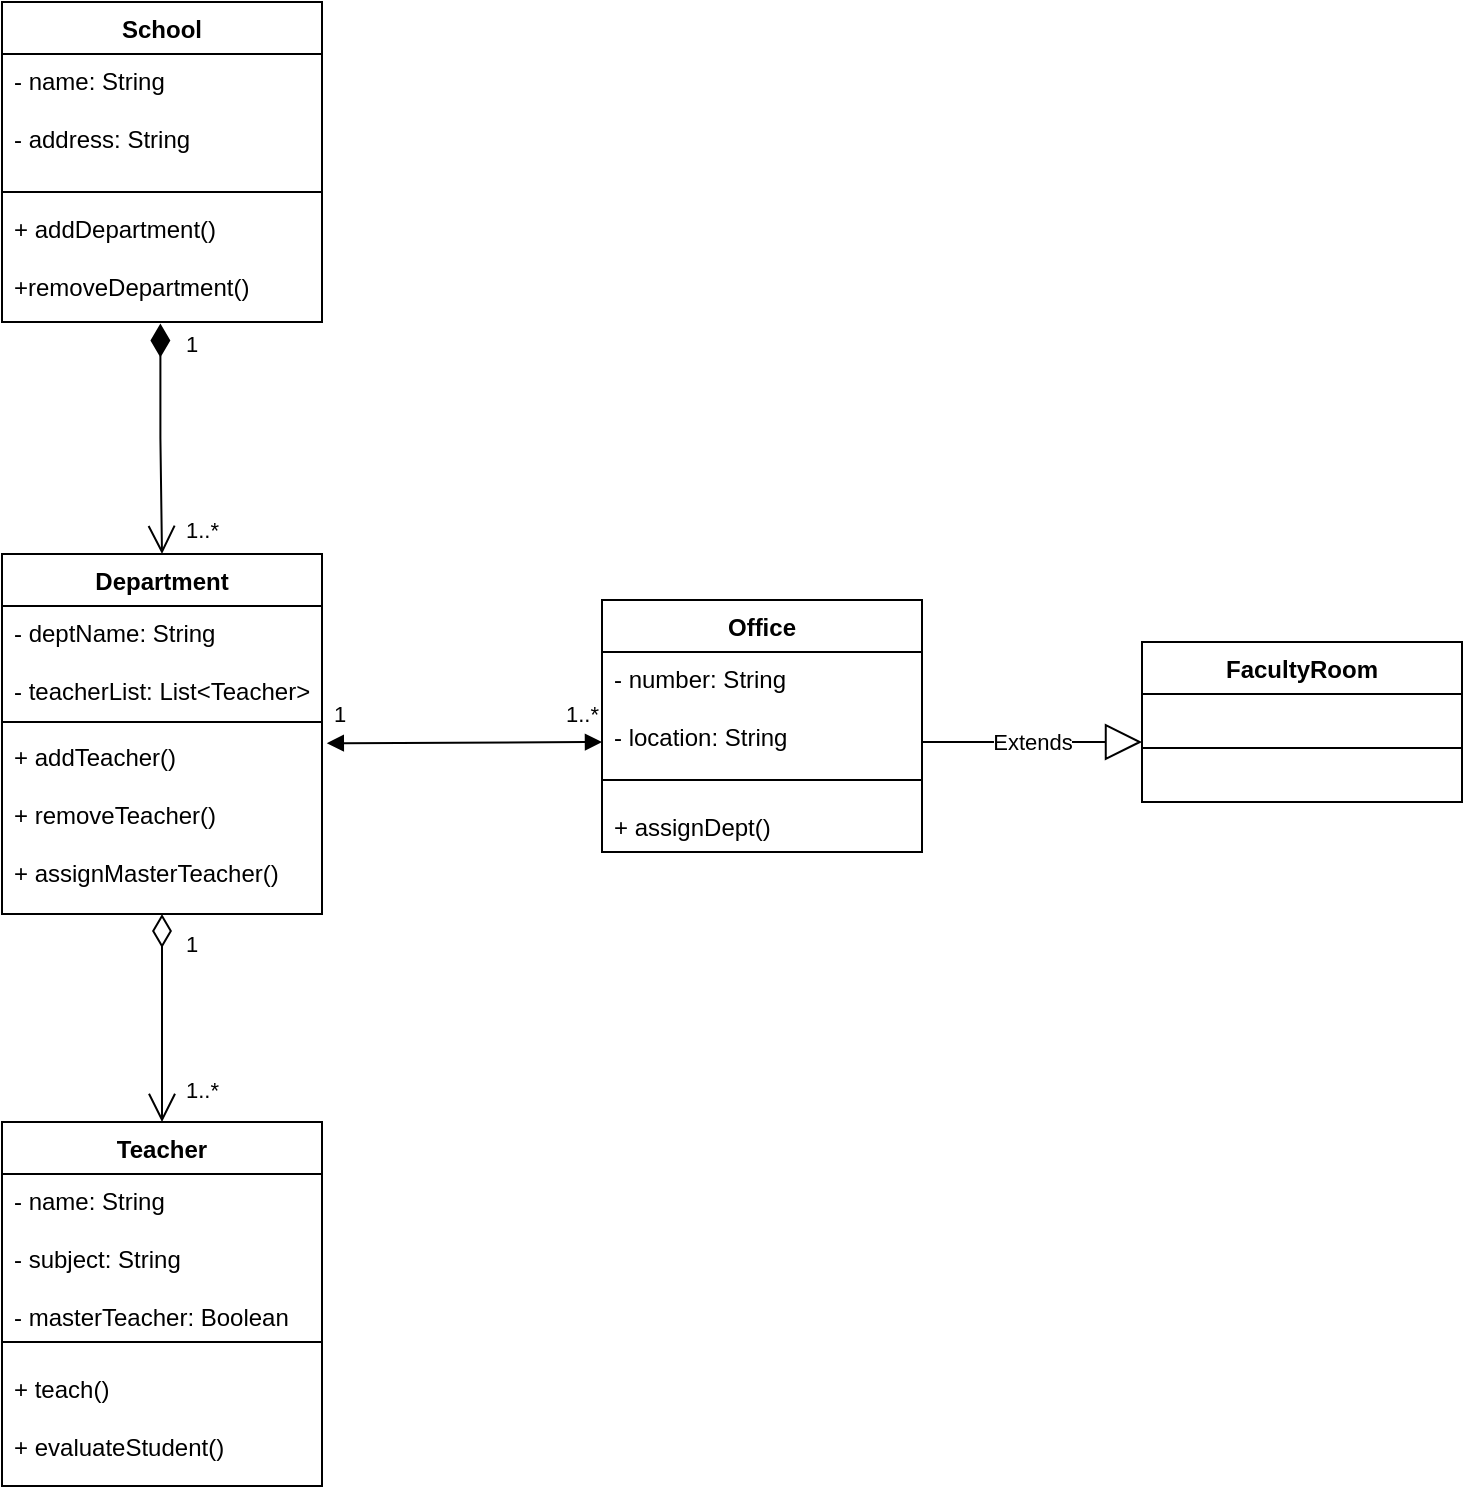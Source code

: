 <mxfile version="24.6.4" type="github">
  <diagram id="C5RBs43oDa-KdzZeNtuy" name="Page-1">
    <mxGraphModel dx="1460" dy="2125" grid="1" gridSize="10" guides="1" tooltips="1" connect="1" arrows="1" fold="1" page="1" pageScale="1" pageWidth="827" pageHeight="1169" math="0" shadow="0">
      <root>
        <mxCell id="WIyWlLk6GJQsqaUBKTNV-0" />
        <mxCell id="WIyWlLk6GJQsqaUBKTNV-1" parent="WIyWlLk6GJQsqaUBKTNV-0" />
        <mxCell id="iU8xTnjcxEizpV3WE27v-0" value="School&lt;div&gt;&lt;br&gt;&lt;/div&gt;" style="swimlane;fontStyle=1;align=center;verticalAlign=top;childLayout=stackLayout;horizontal=1;startSize=26;horizontalStack=0;resizeParent=1;resizeParentMax=0;resizeLast=0;collapsible=1;marginBottom=0;whiteSpace=wrap;html=1;" vertex="1" parent="WIyWlLk6GJQsqaUBKTNV-1">
          <mxGeometry x="230" y="-40" width="160" height="160" as="geometry" />
        </mxCell>
        <mxCell id="iU8xTnjcxEizpV3WE27v-1" value="- name: String&lt;div&gt;&lt;br&gt;&lt;div&gt;- address: String&lt;/div&gt;&lt;/div&gt;" style="text;strokeColor=none;fillColor=none;align=left;verticalAlign=top;spacingLeft=4;spacingRight=4;overflow=hidden;rotatable=0;points=[[0,0.5],[1,0.5]];portConstraint=eastwest;whiteSpace=wrap;html=1;" vertex="1" parent="iU8xTnjcxEizpV3WE27v-0">
          <mxGeometry y="26" width="160" height="64" as="geometry" />
        </mxCell>
        <mxCell id="iU8xTnjcxEizpV3WE27v-2" value="" style="line;strokeWidth=1;fillColor=none;align=left;verticalAlign=middle;spacingTop=-1;spacingLeft=3;spacingRight=3;rotatable=0;labelPosition=right;points=[];portConstraint=eastwest;strokeColor=inherit;" vertex="1" parent="iU8xTnjcxEizpV3WE27v-0">
          <mxGeometry y="90" width="160" height="10" as="geometry" />
        </mxCell>
        <mxCell id="iU8xTnjcxEizpV3WE27v-3" value="+ addDepartment()&lt;div&gt;&lt;br&gt;&lt;/div&gt;&lt;div&gt;+removeDepartment()&lt;/div&gt;" style="text;strokeColor=none;fillColor=none;align=left;verticalAlign=top;spacingLeft=4;spacingRight=4;overflow=hidden;rotatable=0;points=[[0,0.5],[1,0.5]];portConstraint=eastwest;whiteSpace=wrap;html=1;" vertex="1" parent="iU8xTnjcxEizpV3WE27v-0">
          <mxGeometry y="100" width="160" height="60" as="geometry" />
        </mxCell>
        <mxCell id="iU8xTnjcxEizpV3WE27v-5" value="Department" style="swimlane;fontStyle=1;align=center;verticalAlign=top;childLayout=stackLayout;horizontal=1;startSize=26;horizontalStack=0;resizeParent=1;resizeParentMax=0;resizeLast=0;collapsible=1;marginBottom=0;whiteSpace=wrap;html=1;" vertex="1" parent="WIyWlLk6GJQsqaUBKTNV-1">
          <mxGeometry x="230" y="236" width="160" height="180" as="geometry" />
        </mxCell>
        <mxCell id="iU8xTnjcxEizpV3WE27v-6" value="- deptName: String&lt;div&gt;&lt;br&gt;&lt;/div&gt;&lt;div&gt;-&amp;nbsp;teacherList: List&amp;lt;Teacher&amp;gt;&lt;/div&gt;" style="text;strokeColor=none;fillColor=none;align=left;verticalAlign=top;spacingLeft=4;spacingRight=4;overflow=hidden;rotatable=0;points=[[0,0.5],[1,0.5]];portConstraint=eastwest;whiteSpace=wrap;html=1;" vertex="1" parent="iU8xTnjcxEizpV3WE27v-5">
          <mxGeometry y="26" width="160" height="54" as="geometry" />
        </mxCell>
        <mxCell id="iU8xTnjcxEizpV3WE27v-7" value="" style="line;strokeWidth=1;fillColor=none;align=left;verticalAlign=middle;spacingTop=-1;spacingLeft=3;spacingRight=3;rotatable=0;labelPosition=right;points=[];portConstraint=eastwest;strokeColor=inherit;" vertex="1" parent="iU8xTnjcxEizpV3WE27v-5">
          <mxGeometry y="80" width="160" height="8" as="geometry" />
        </mxCell>
        <mxCell id="iU8xTnjcxEizpV3WE27v-8" value="+ addTeacher()&lt;div&gt;&lt;br&gt;&lt;/div&gt;&lt;div&gt;+ removeTeacher()&lt;/div&gt;&lt;div&gt;&lt;br&gt;&lt;/div&gt;&lt;div&gt;+ assignMasterTeacher()&lt;/div&gt;" style="text;strokeColor=none;fillColor=none;align=left;verticalAlign=top;spacingLeft=4;spacingRight=4;overflow=hidden;rotatable=0;points=[[0,0.5],[1,0.5]];portConstraint=eastwest;whiteSpace=wrap;html=1;" vertex="1" parent="iU8xTnjcxEizpV3WE27v-5">
          <mxGeometry y="88" width="160" height="92" as="geometry" />
        </mxCell>
        <mxCell id="iU8xTnjcxEizpV3WE27v-9" value="Office" style="swimlane;fontStyle=1;align=center;verticalAlign=top;childLayout=stackLayout;horizontal=1;startSize=26;horizontalStack=0;resizeParent=1;resizeParentMax=0;resizeLast=0;collapsible=1;marginBottom=0;whiteSpace=wrap;html=1;" vertex="1" parent="WIyWlLk6GJQsqaUBKTNV-1">
          <mxGeometry x="530" y="259" width="160" height="126" as="geometry" />
        </mxCell>
        <mxCell id="iU8xTnjcxEizpV3WE27v-10" value="- number: String&lt;div&gt;&lt;br&gt;&lt;/div&gt;&lt;div&gt;- location: String&lt;/div&gt;" style="text;strokeColor=none;fillColor=none;align=left;verticalAlign=top;spacingLeft=4;spacingRight=4;overflow=hidden;rotatable=0;points=[[0,0.5],[1,0.5]];portConstraint=eastwest;whiteSpace=wrap;html=1;" vertex="1" parent="iU8xTnjcxEizpV3WE27v-9">
          <mxGeometry y="26" width="160" height="54" as="geometry" />
        </mxCell>
        <mxCell id="iU8xTnjcxEizpV3WE27v-11" value="" style="line;strokeWidth=1;fillColor=none;align=left;verticalAlign=middle;spacingTop=-1;spacingLeft=3;spacingRight=3;rotatable=0;labelPosition=right;points=[];portConstraint=eastwest;strokeColor=inherit;" vertex="1" parent="iU8xTnjcxEizpV3WE27v-9">
          <mxGeometry y="80" width="160" height="20" as="geometry" />
        </mxCell>
        <mxCell id="iU8xTnjcxEizpV3WE27v-12" value="+ assignDept()" style="text;strokeColor=none;fillColor=none;align=left;verticalAlign=top;spacingLeft=4;spacingRight=4;overflow=hidden;rotatable=0;points=[[0,0.5],[1,0.5]];portConstraint=eastwest;whiteSpace=wrap;html=1;" vertex="1" parent="iU8xTnjcxEizpV3WE27v-9">
          <mxGeometry y="100" width="160" height="26" as="geometry" />
        </mxCell>
        <mxCell id="iU8xTnjcxEizpV3WE27v-13" value="Teacher&lt;div&gt;&lt;br&gt;&lt;/div&gt;" style="swimlane;fontStyle=1;align=center;verticalAlign=top;childLayout=stackLayout;horizontal=1;startSize=26;horizontalStack=0;resizeParent=1;resizeParentMax=0;resizeLast=0;collapsible=1;marginBottom=0;whiteSpace=wrap;html=1;" vertex="1" parent="WIyWlLk6GJQsqaUBKTNV-1">
          <mxGeometry x="230" y="520" width="160" height="182" as="geometry" />
        </mxCell>
        <mxCell id="iU8xTnjcxEizpV3WE27v-14" value="- name: String&lt;div&gt;&lt;br&gt;&lt;/div&gt;&lt;div&gt;- subject: String&lt;/div&gt;&lt;div&gt;&lt;br&gt;&lt;/div&gt;&lt;div&gt;- masterTeacher: Boolean&lt;/div&gt;" style="text;strokeColor=none;fillColor=none;align=left;verticalAlign=top;spacingLeft=4;spacingRight=4;overflow=hidden;rotatable=0;points=[[0,0.5],[1,0.5]];portConstraint=eastwest;whiteSpace=wrap;html=1;" vertex="1" parent="iU8xTnjcxEizpV3WE27v-13">
          <mxGeometry y="26" width="160" height="74" as="geometry" />
        </mxCell>
        <mxCell id="iU8xTnjcxEizpV3WE27v-15" value="" style="line;strokeWidth=1;fillColor=none;align=left;verticalAlign=middle;spacingTop=-1;spacingLeft=3;spacingRight=3;rotatable=0;labelPosition=right;points=[];portConstraint=eastwest;strokeColor=inherit;" vertex="1" parent="iU8xTnjcxEizpV3WE27v-13">
          <mxGeometry y="100" width="160" height="20" as="geometry" />
        </mxCell>
        <mxCell id="iU8xTnjcxEizpV3WE27v-16" value="+ teach()&lt;div&gt;&lt;br&gt;&lt;/div&gt;&lt;div&gt;+ evaluateStudent()&lt;/div&gt;" style="text;strokeColor=none;fillColor=none;align=left;verticalAlign=top;spacingLeft=4;spacingRight=4;overflow=hidden;rotatable=0;points=[[0,0.5],[1,0.5]];portConstraint=eastwest;whiteSpace=wrap;html=1;" vertex="1" parent="iU8xTnjcxEizpV3WE27v-13">
          <mxGeometry y="120" width="160" height="62" as="geometry" />
        </mxCell>
        <mxCell id="iU8xTnjcxEizpV3WE27v-17" value="FacultyRoom" style="swimlane;fontStyle=1;align=center;verticalAlign=top;childLayout=stackLayout;horizontal=1;startSize=26;horizontalStack=0;resizeParent=1;resizeParentMax=0;resizeLast=0;collapsible=1;marginBottom=0;whiteSpace=wrap;html=1;" vertex="1" parent="WIyWlLk6GJQsqaUBKTNV-1">
          <mxGeometry x="800" y="280" width="160" height="80" as="geometry" />
        </mxCell>
        <mxCell id="iU8xTnjcxEizpV3WE27v-19" value="" style="line;strokeWidth=1;fillColor=none;align=left;verticalAlign=middle;spacingTop=-1;spacingLeft=3;spacingRight=3;rotatable=0;labelPosition=right;points=[];portConstraint=eastwest;strokeColor=inherit;" vertex="1" parent="iU8xTnjcxEizpV3WE27v-17">
          <mxGeometry y="26" width="160" height="54" as="geometry" />
        </mxCell>
        <mxCell id="iU8xTnjcxEizpV3WE27v-24" value="1" style="endArrow=open;html=1;endSize=12;startArrow=diamondThin;startSize=14;startFill=1;edgeStyle=orthogonalEdgeStyle;align=left;verticalAlign=bottom;rounded=0;exitX=0.495;exitY=1.013;exitDx=0;exitDy=0;exitPerimeter=0;entryX=0.5;entryY=0;entryDx=0;entryDy=0;" edge="1" parent="WIyWlLk6GJQsqaUBKTNV-1" source="iU8xTnjcxEizpV3WE27v-3" target="iU8xTnjcxEizpV3WE27v-5">
          <mxGeometry x="-0.669" y="11" relative="1" as="geometry">
            <mxPoint x="322.88" y="146.24" as="sourcePoint" />
            <mxPoint x="320" y="259" as="targetPoint" />
            <mxPoint as="offset" />
          </mxGeometry>
        </mxCell>
        <mxCell id="iU8xTnjcxEizpV3WE27v-25" value="1" style="endArrow=open;html=1;endSize=12;startArrow=diamondThin;startSize=14;startFill=0;edgeStyle=orthogonalEdgeStyle;align=left;verticalAlign=bottom;rounded=0;exitX=0.5;exitY=1;exitDx=0;exitDy=0;entryX=0.5;entryY=0;entryDx=0;entryDy=0;" edge="1" parent="WIyWlLk6GJQsqaUBKTNV-1" source="iU8xTnjcxEizpV3WE27v-5" target="iU8xTnjcxEizpV3WE27v-13">
          <mxGeometry x="-0.538" y="10" relative="1" as="geometry">
            <mxPoint x="310" y="450" as="sourcePoint" />
            <mxPoint x="470" y="450" as="targetPoint" />
            <mxPoint as="offset" />
          </mxGeometry>
        </mxCell>
        <mxCell id="iU8xTnjcxEizpV3WE27v-26" value="" style="endArrow=block;startArrow=block;endFill=1;startFill=1;html=1;rounded=0;exitX=1.015;exitY=0.072;exitDx=0;exitDy=0;exitPerimeter=0;" edge="1" parent="WIyWlLk6GJQsqaUBKTNV-1" source="iU8xTnjcxEizpV3WE27v-8">
          <mxGeometry width="160" relative="1" as="geometry">
            <mxPoint x="430" y="330" as="sourcePoint" />
            <mxPoint x="530" y="330" as="targetPoint" />
          </mxGeometry>
        </mxCell>
        <mxCell id="iU8xTnjcxEizpV3WE27v-27" value="Extends" style="endArrow=block;endSize=16;endFill=0;html=1;rounded=0;" edge="1" parent="WIyWlLk6GJQsqaUBKTNV-1">
          <mxGeometry width="160" relative="1" as="geometry">
            <mxPoint x="690" y="330" as="sourcePoint" />
            <mxPoint x="800" y="330" as="targetPoint" />
          </mxGeometry>
        </mxCell>
        <mxCell id="iU8xTnjcxEizpV3WE27v-29" value="&lt;span style=&quot;color: rgb(0, 0, 0); font-family: Helvetica; font-size: 11px; font-style: normal; font-variant-ligatures: normal; font-variant-caps: normal; font-weight: 400; letter-spacing: normal; orphans: 2; text-align: left; text-indent: 0px; text-transform: none; widows: 2; word-spacing: 0px; -webkit-text-stroke-width: 0px; white-space: nowrap; background-color: rgb(255, 255, 255); text-decoration-thickness: initial; text-decoration-style: initial; text-decoration-color: initial; display: inline !important; float: none;&quot;&gt;1..*&lt;/span&gt;" style="text;whiteSpace=wrap;html=1;" vertex="1" parent="WIyWlLk6GJQsqaUBKTNV-1">
          <mxGeometry x="320" y="210" width="40" height="40" as="geometry" />
        </mxCell>
        <mxCell id="iU8xTnjcxEizpV3WE27v-30" value="&lt;span style=&quot;color: rgb(0, 0, 0); font-family: Helvetica; font-size: 11px; font-style: normal; font-variant-ligatures: normal; font-variant-caps: normal; font-weight: 400; letter-spacing: normal; orphans: 2; text-align: left; text-indent: 0px; text-transform: none; widows: 2; word-spacing: 0px; -webkit-text-stroke-width: 0px; white-space: nowrap; background-color: rgb(255, 255, 255); text-decoration-thickness: initial; text-decoration-style: initial; text-decoration-color: initial; display: inline !important; float: none;&quot;&gt;1..*&lt;/span&gt;" style="text;whiteSpace=wrap;html=1;" vertex="1" parent="WIyWlLk6GJQsqaUBKTNV-1">
          <mxGeometry x="320" y="490" width="40" height="40" as="geometry" />
        </mxCell>
        <mxCell id="iU8xTnjcxEizpV3WE27v-31" value="&lt;span style=&quot;color: rgb(0, 0, 0); font-family: Helvetica; font-size: 11px; font-style: normal; font-variant-ligatures: normal; font-variant-caps: normal; font-weight: 400; letter-spacing: normal; orphans: 2; text-align: left; text-indent: 0px; text-transform: none; widows: 2; word-spacing: 0px; -webkit-text-stroke-width: 0px; white-space: nowrap; background-color: rgb(255, 255, 255); text-decoration-thickness: initial; text-decoration-style: initial; text-decoration-color: initial; display: inline !important; float: none;&quot;&gt;1..*&lt;/span&gt;" style="text;whiteSpace=wrap;html=1;" vertex="1" parent="WIyWlLk6GJQsqaUBKTNV-1">
          <mxGeometry x="510" y="302" width="40" height="40" as="geometry" />
        </mxCell>
        <mxCell id="iU8xTnjcxEizpV3WE27v-32" value="&lt;span style=&quot;color: rgb(0, 0, 0); font-family: Helvetica; font-size: 11px; font-style: normal; font-variant-ligatures: normal; font-variant-caps: normal; font-weight: 400; letter-spacing: normal; orphans: 2; text-align: left; text-indent: 0px; text-transform: none; widows: 2; word-spacing: 0px; -webkit-text-stroke-width: 0px; white-space: nowrap; background-color: rgb(255, 255, 255); text-decoration-thickness: initial; text-decoration-style: initial; text-decoration-color: initial; display: inline !important; float: none;&quot;&gt;1&lt;/span&gt;" style="text;whiteSpace=wrap;html=1;" vertex="1" parent="WIyWlLk6GJQsqaUBKTNV-1">
          <mxGeometry x="394" y="302" width="40" height="40" as="geometry" />
        </mxCell>
      </root>
    </mxGraphModel>
  </diagram>
</mxfile>
